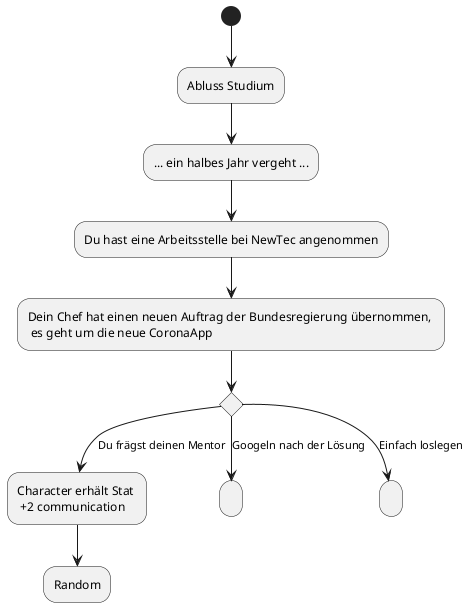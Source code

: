 @startuml
(*) --> "Abluss Studium" as as
--> "... ein halbes Jahr vergeht ..."
--> "Du hast eine Arbeitsstelle bei NewTec angenommen"
--> "Dein Chef hat einen neuen Auftrag der Bundesregierung übernommen, \n es geht um die neue CoronaApp" as a1
if "" then
--> [Du frägst deinen Mentor] "Character erhält Stat \n +2 communication" as a
else
--> [Googeln nach der Lösung] " " as b
else
--> [Einfach loslegen]" " as c

a --> "Random" as r







'-[#blue,dotted]-> "   "



@enduml